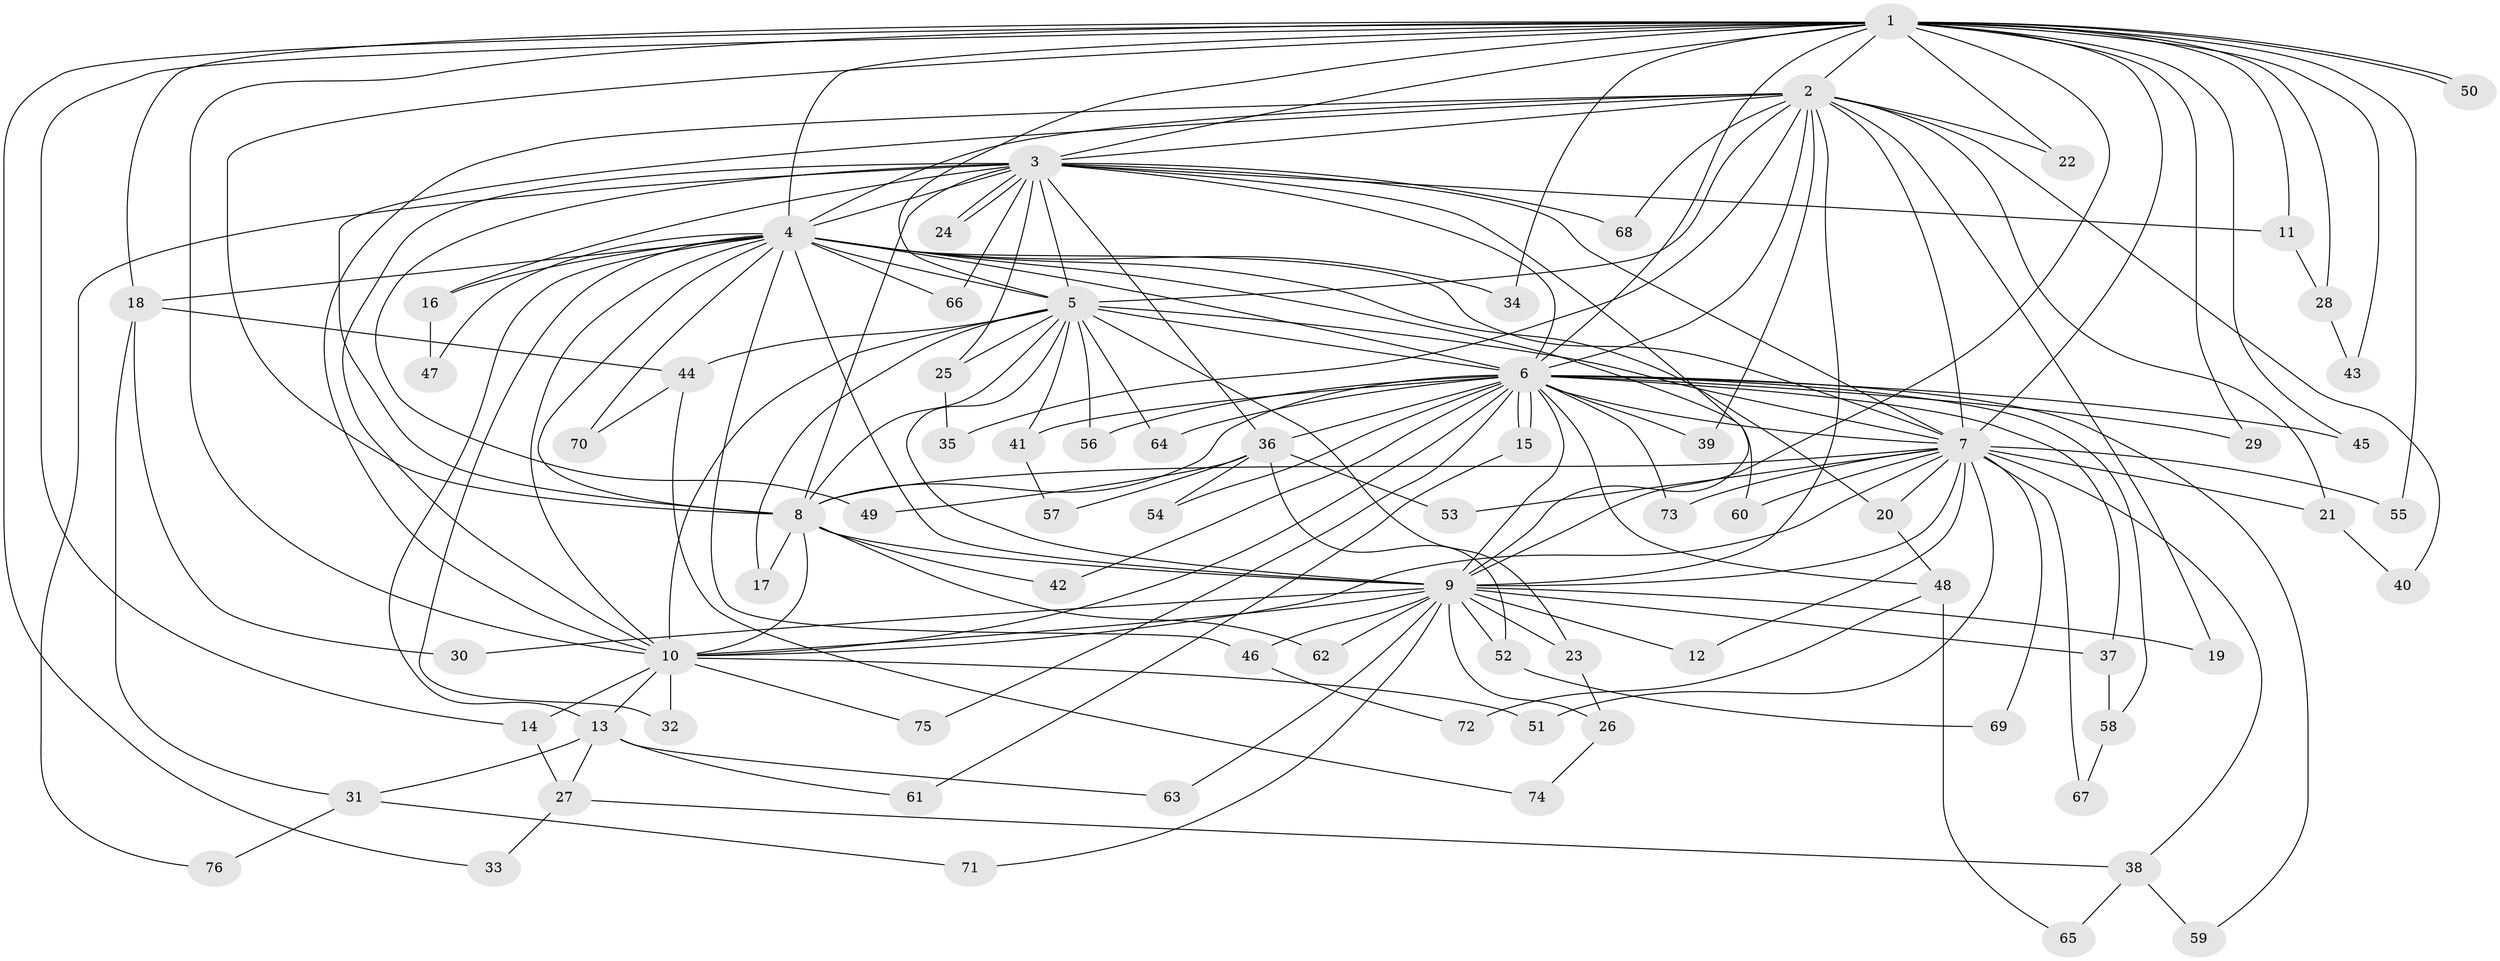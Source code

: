 // Generated by graph-tools (version 1.1) at 2025/49/03/09/25 03:49:31]
// undirected, 76 vertices, 177 edges
graph export_dot {
graph [start="1"]
  node [color=gray90,style=filled];
  1;
  2;
  3;
  4;
  5;
  6;
  7;
  8;
  9;
  10;
  11;
  12;
  13;
  14;
  15;
  16;
  17;
  18;
  19;
  20;
  21;
  22;
  23;
  24;
  25;
  26;
  27;
  28;
  29;
  30;
  31;
  32;
  33;
  34;
  35;
  36;
  37;
  38;
  39;
  40;
  41;
  42;
  43;
  44;
  45;
  46;
  47;
  48;
  49;
  50;
  51;
  52;
  53;
  54;
  55;
  56;
  57;
  58;
  59;
  60;
  61;
  62;
  63;
  64;
  65;
  66;
  67;
  68;
  69;
  70;
  71;
  72;
  73;
  74;
  75;
  76;
  1 -- 2;
  1 -- 3;
  1 -- 4;
  1 -- 5;
  1 -- 6;
  1 -- 7;
  1 -- 8;
  1 -- 9;
  1 -- 10;
  1 -- 11;
  1 -- 14;
  1 -- 18;
  1 -- 22;
  1 -- 28;
  1 -- 29;
  1 -- 33;
  1 -- 34;
  1 -- 43;
  1 -- 45;
  1 -- 50;
  1 -- 50;
  1 -- 55;
  2 -- 3;
  2 -- 4;
  2 -- 5;
  2 -- 6;
  2 -- 7;
  2 -- 8;
  2 -- 9;
  2 -- 10;
  2 -- 19;
  2 -- 21;
  2 -- 22;
  2 -- 35;
  2 -- 39;
  2 -- 40;
  2 -- 68;
  3 -- 4;
  3 -- 5;
  3 -- 6;
  3 -- 7;
  3 -- 8;
  3 -- 9;
  3 -- 10;
  3 -- 11;
  3 -- 16;
  3 -- 24;
  3 -- 24;
  3 -- 25;
  3 -- 36;
  3 -- 49;
  3 -- 66;
  3 -- 68;
  3 -- 76;
  4 -- 5;
  4 -- 6;
  4 -- 7;
  4 -- 8;
  4 -- 9;
  4 -- 10;
  4 -- 13;
  4 -- 16;
  4 -- 18;
  4 -- 20;
  4 -- 32;
  4 -- 34;
  4 -- 46;
  4 -- 47;
  4 -- 60;
  4 -- 66;
  4 -- 70;
  5 -- 6;
  5 -- 7;
  5 -- 8;
  5 -- 9;
  5 -- 10;
  5 -- 17;
  5 -- 23;
  5 -- 25;
  5 -- 41;
  5 -- 44;
  5 -- 56;
  5 -- 64;
  6 -- 7;
  6 -- 8;
  6 -- 9;
  6 -- 10;
  6 -- 15;
  6 -- 15;
  6 -- 29;
  6 -- 36;
  6 -- 37;
  6 -- 39;
  6 -- 41;
  6 -- 42;
  6 -- 45;
  6 -- 48;
  6 -- 54;
  6 -- 56;
  6 -- 58;
  6 -- 59;
  6 -- 64;
  6 -- 73;
  6 -- 75;
  7 -- 8;
  7 -- 9;
  7 -- 10;
  7 -- 12;
  7 -- 20;
  7 -- 21;
  7 -- 38;
  7 -- 51;
  7 -- 53;
  7 -- 55;
  7 -- 60;
  7 -- 67;
  7 -- 69;
  7 -- 73;
  8 -- 9;
  8 -- 10;
  8 -- 17;
  8 -- 42;
  8 -- 62;
  9 -- 10;
  9 -- 12;
  9 -- 19;
  9 -- 23;
  9 -- 26;
  9 -- 30;
  9 -- 37;
  9 -- 46;
  9 -- 52;
  9 -- 62;
  9 -- 63;
  9 -- 71;
  10 -- 13;
  10 -- 14;
  10 -- 32;
  10 -- 51;
  10 -- 75;
  11 -- 28;
  13 -- 27;
  13 -- 31;
  13 -- 61;
  13 -- 63;
  14 -- 27;
  15 -- 61;
  16 -- 47;
  18 -- 30;
  18 -- 31;
  18 -- 44;
  20 -- 48;
  21 -- 40;
  23 -- 26;
  25 -- 35;
  26 -- 74;
  27 -- 33;
  27 -- 38;
  28 -- 43;
  31 -- 71;
  31 -- 76;
  36 -- 49;
  36 -- 52;
  36 -- 53;
  36 -- 54;
  36 -- 57;
  37 -- 58;
  38 -- 59;
  38 -- 65;
  41 -- 57;
  44 -- 70;
  44 -- 74;
  46 -- 72;
  48 -- 65;
  48 -- 72;
  52 -- 69;
  58 -- 67;
}
